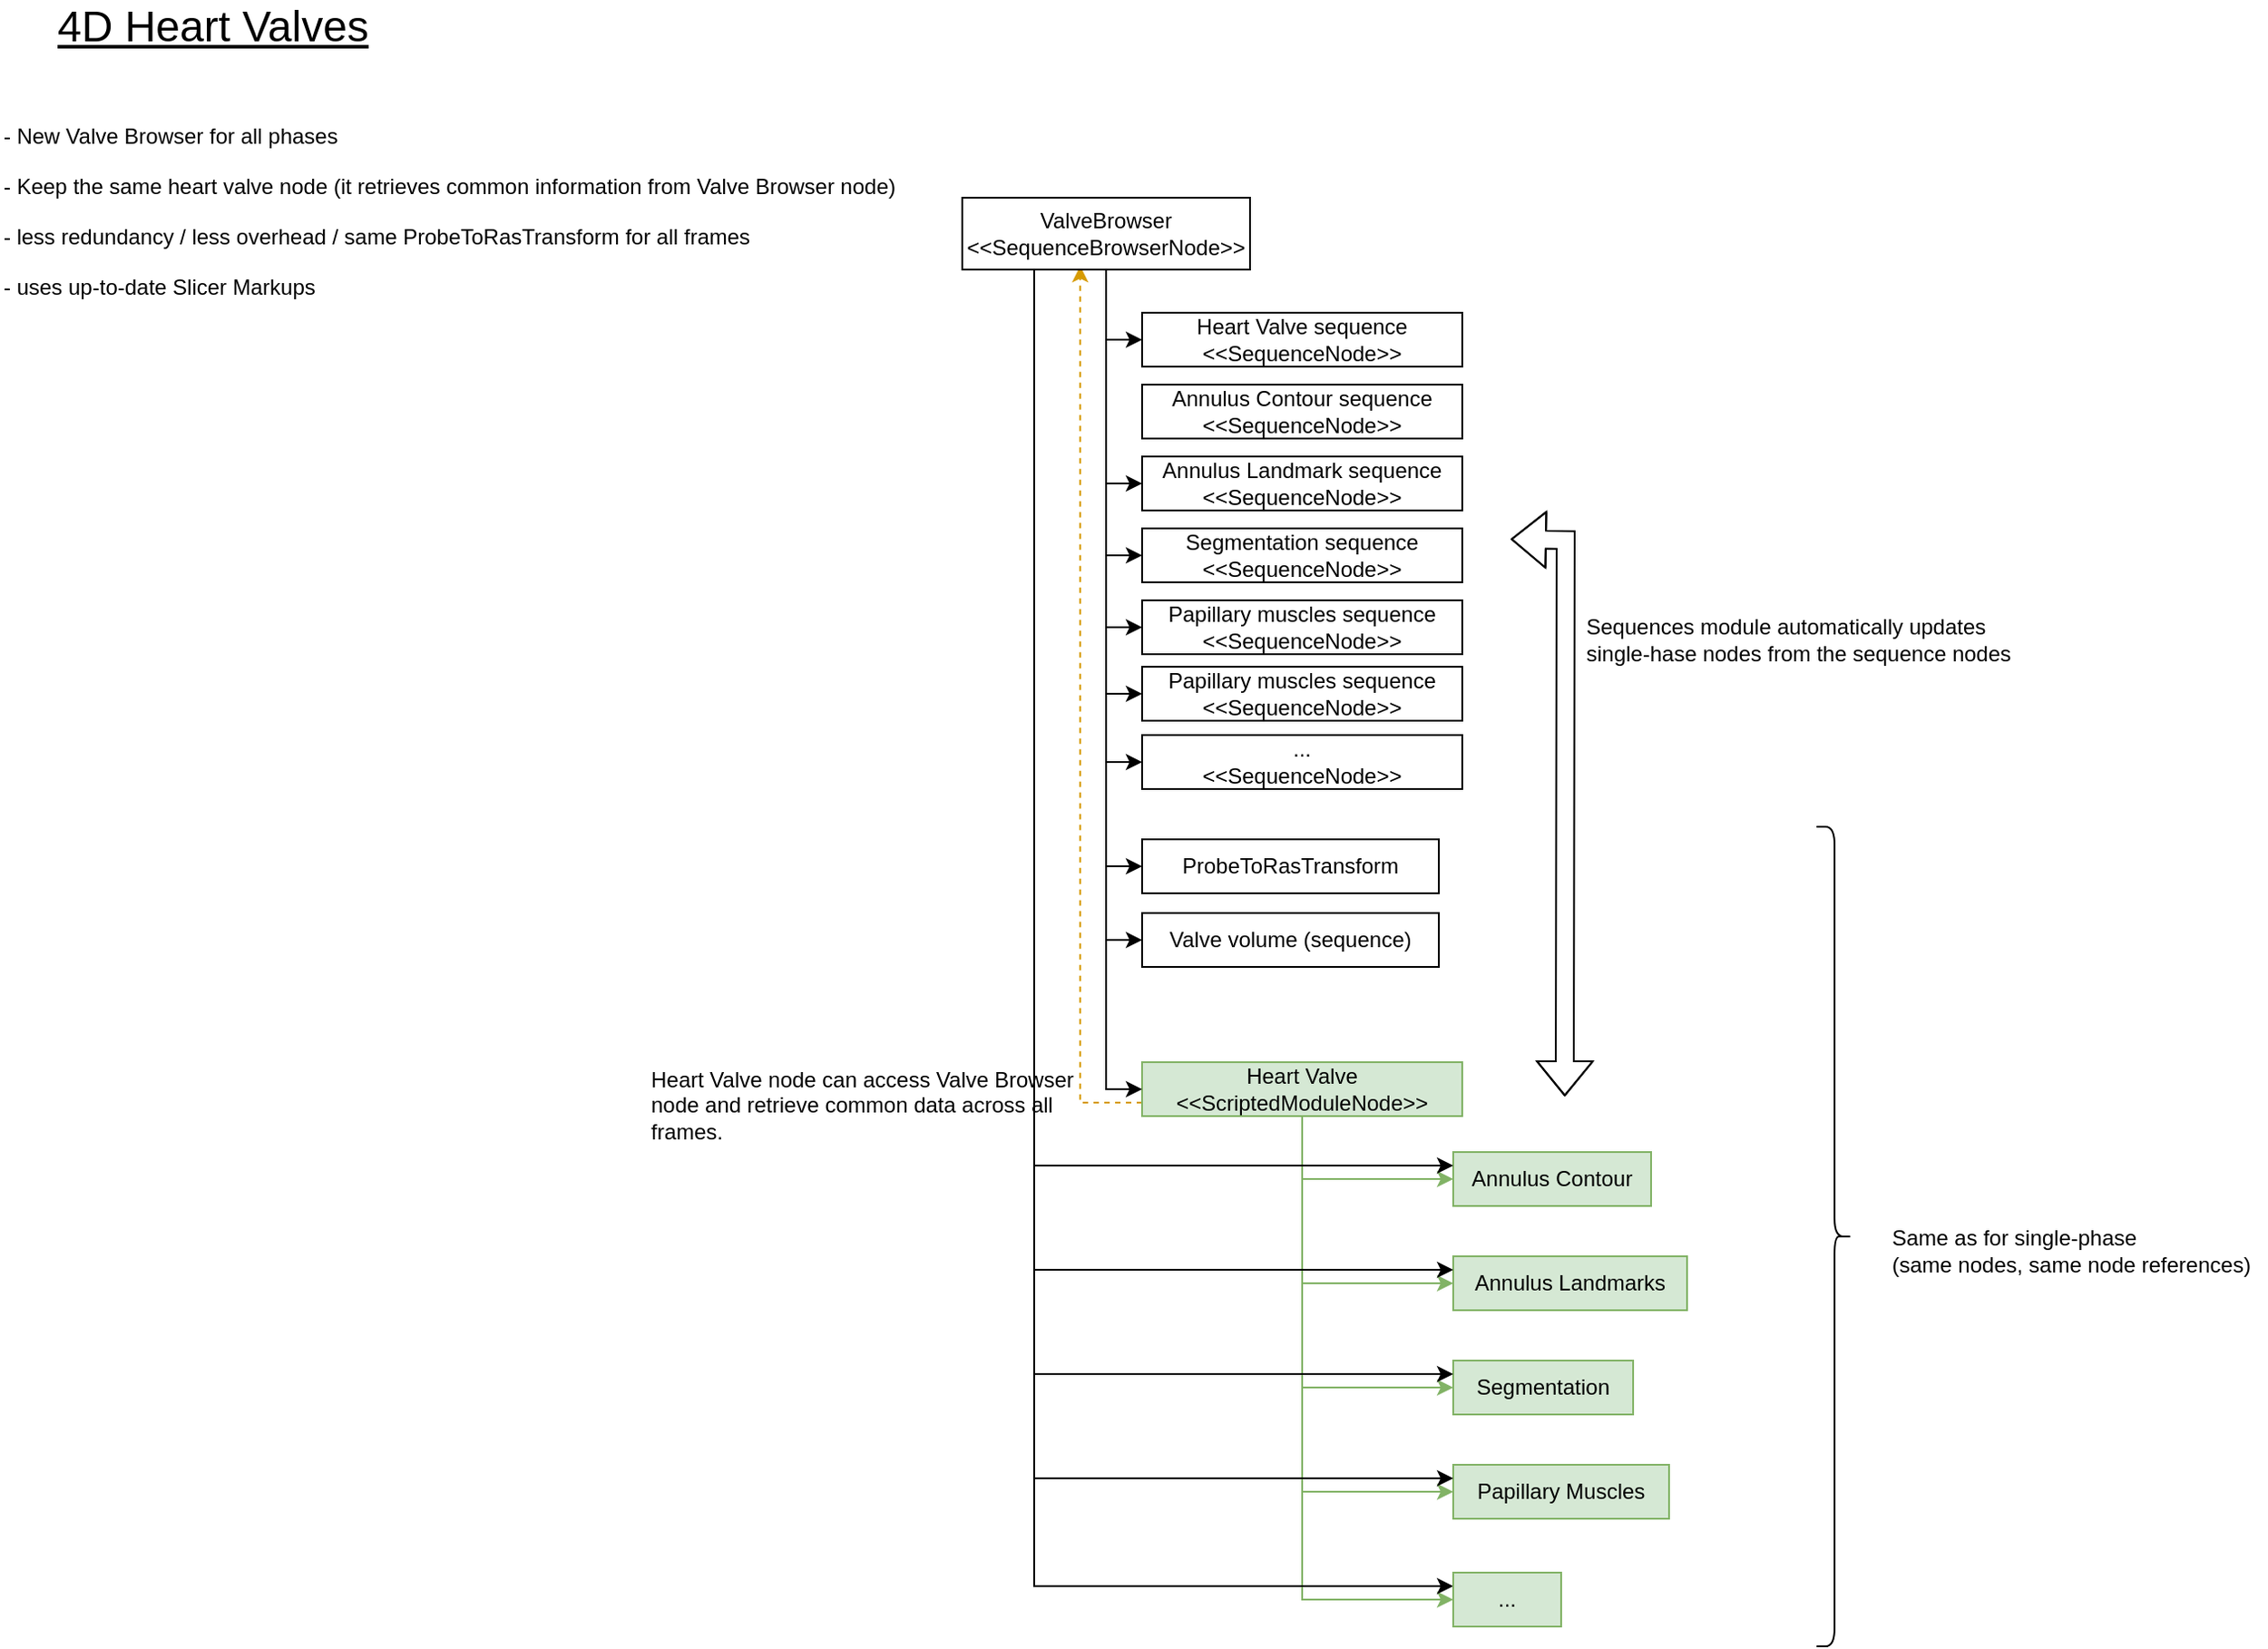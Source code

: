 <mxfile version="21.2.3" type="device">
  <diagram id="C5RBs43oDa-KdzZeNtuy" name="Page-1">
    <mxGraphModel dx="913" dy="711" grid="1" gridSize="10" guides="1" tooltips="1" connect="1" arrows="1" fold="1" page="1" pageScale="1" pageWidth="1920" pageHeight="1200" math="0" shadow="0">
      <root>
        <mxCell id="WIyWlLk6GJQsqaUBKTNV-0" />
        <mxCell id="WIyWlLk6GJQsqaUBKTNV-1" parent="WIyWlLk6GJQsqaUBKTNV-0" />
        <mxCell id="TXWLkSLQBE8h616JJge0-0" value="Papillary Muscles" style="rounded=0;whiteSpace=wrap;html=1;fillColor=#d5e8d4;strokeColor=#82b366;" parent="WIyWlLk6GJQsqaUBKTNV-1" vertex="1">
          <mxGeometry x="828" y="855" width="120" height="30" as="geometry" />
        </mxCell>
        <mxCell id="TXWLkSLQBE8h616JJge0-1" value="Segmentation" style="whiteSpace=wrap;html=1;fillColor=#d5e8d4;strokeColor=#82b366;" parent="WIyWlLk6GJQsqaUBKTNV-1" vertex="1">
          <mxGeometry x="828" y="797" width="100" height="30" as="geometry" />
        </mxCell>
        <mxCell id="TXWLkSLQBE8h616JJge0-2" value="Annulus Contour" style="whiteSpace=wrap;html=1;fillColor=#d5e8d4;strokeColor=#82b366;" parent="WIyWlLk6GJQsqaUBKTNV-1" vertex="1">
          <mxGeometry x="828" y="681" width="110" height="30" as="geometry" />
        </mxCell>
        <mxCell id="TXWLkSLQBE8h616JJge0-3" value="Annulus Landmarks" style="whiteSpace=wrap;html=1;fillColor=#d5e8d4;strokeColor=#82b366;" parent="WIyWlLk6GJQsqaUBKTNV-1" vertex="1">
          <mxGeometry x="828" y="739" width="130" height="30" as="geometry" />
        </mxCell>
        <mxCell id="TXWLkSLQBE8h616JJge0-5" value="ProbeToRasTransform" style="whiteSpace=wrap;html=1;" parent="WIyWlLk6GJQsqaUBKTNV-1" vertex="1">
          <mxGeometry x="655" y="507" width="165" height="30" as="geometry" />
        </mxCell>
        <mxCell id="TXWLkSLQBE8h616JJge0-10" style="edgeStyle=orthogonalEdgeStyle;rounded=0;orthogonalLoop=1;jettySize=auto;html=1;entryX=0;entryY=0.5;entryDx=0;entryDy=0;exitX=0.5;exitY=1;exitDx=0;exitDy=0;fillColor=#d5e8d4;strokeColor=#82b366;" parent="WIyWlLk6GJQsqaUBKTNV-1" source="TXWLkSLQBE8h616JJge0-6" target="TXWLkSLQBE8h616JJge0-2" edge="1">
          <mxGeometry relative="1" as="geometry" />
        </mxCell>
        <mxCell id="TXWLkSLQBE8h616JJge0-11" style="edgeStyle=orthogonalEdgeStyle;rounded=0;orthogonalLoop=1;jettySize=auto;html=1;entryX=0;entryY=0.5;entryDx=0;entryDy=0;exitX=0.5;exitY=1;exitDx=0;exitDy=0;fillColor=#d5e8d4;strokeColor=#82b366;" parent="WIyWlLk6GJQsqaUBKTNV-1" source="TXWLkSLQBE8h616JJge0-6" target="TXWLkSLQBE8h616JJge0-3" edge="1">
          <mxGeometry relative="1" as="geometry" />
        </mxCell>
        <mxCell id="TXWLkSLQBE8h616JJge0-12" style="edgeStyle=orthogonalEdgeStyle;rounded=0;orthogonalLoop=1;jettySize=auto;html=1;entryX=0;entryY=0.5;entryDx=0;entryDy=0;exitX=0.5;exitY=1;exitDx=0;exitDy=0;fillColor=#d5e8d4;strokeColor=#82b366;" parent="WIyWlLk6GJQsqaUBKTNV-1" source="TXWLkSLQBE8h616JJge0-6" target="TXWLkSLQBE8h616JJge0-1" edge="1">
          <mxGeometry relative="1" as="geometry" />
        </mxCell>
        <mxCell id="TXWLkSLQBE8h616JJge0-13" style="edgeStyle=orthogonalEdgeStyle;rounded=0;orthogonalLoop=1;jettySize=auto;html=1;entryX=0;entryY=0.5;entryDx=0;entryDy=0;exitX=0.5;exitY=1;exitDx=0;exitDy=0;fillColor=#d5e8d4;strokeColor=#82b366;" parent="WIyWlLk6GJQsqaUBKTNV-1" source="TXWLkSLQBE8h616JJge0-6" target="TXWLkSLQBE8h616JJge0-0" edge="1">
          <mxGeometry relative="1" as="geometry" />
        </mxCell>
        <mxCell id="TXWLkSLQBE8h616JJge0-28" style="edgeStyle=orthogonalEdgeStyle;rounded=0;orthogonalLoop=1;jettySize=auto;html=1;entryX=0;entryY=0.5;entryDx=0;entryDy=0;fontSize=12;fillColor=#d5e8d4;strokeColor=#82b366;" parent="WIyWlLk6GJQsqaUBKTNV-1" source="TXWLkSLQBE8h616JJge0-6" target="TXWLkSLQBE8h616JJge0-27" edge="1">
          <mxGeometry relative="1" as="geometry" />
        </mxCell>
        <mxCell id="H9eetDiQkNHxvuzKdJjU-31" style="rounded=0;orthogonalLoop=1;jettySize=auto;html=1;exitX=0;exitY=0.75;exitDx=0;exitDy=0;entryX=0.41;entryY=0.951;entryDx=0;entryDy=0;dashed=1;entryPerimeter=0;edgeStyle=orthogonalEdgeStyle;fillColor=#ffe6cc;strokeColor=#d79b00;" parent="WIyWlLk6GJQsqaUBKTNV-1" source="TXWLkSLQBE8h616JJge0-6" target="TXWLkSLQBE8h616JJge0-14" edge="1">
          <mxGeometry relative="1" as="geometry" />
        </mxCell>
        <mxCell id="TXWLkSLQBE8h616JJge0-6" value="Heart Valve&lt;br&gt;&amp;lt;&amp;lt;ScriptedModuleNode&amp;gt;&amp;gt;" style="whiteSpace=wrap;html=1;fillColor=#d5e8d4;strokeColor=#82b366;" parent="WIyWlLk6GJQsqaUBKTNV-1" vertex="1">
          <mxGeometry x="655" y="631" width="178" height="30" as="geometry" />
        </mxCell>
        <mxCell id="TXWLkSLQBE8h616JJge0-16" style="edgeStyle=orthogonalEdgeStyle;rounded=0;orthogonalLoop=1;jettySize=auto;html=1;entryX=0;entryY=0.5;entryDx=0;entryDy=0;" parent="WIyWlLk6GJQsqaUBKTNV-1" source="TXWLkSLQBE8h616JJge0-14" target="TXWLkSLQBE8h616JJge0-5" edge="1">
          <mxGeometry relative="1" as="geometry" />
        </mxCell>
        <mxCell id="TXWLkSLQBE8h616JJge0-60" style="edgeStyle=orthogonalEdgeStyle;rounded=0;orthogonalLoop=1;jettySize=auto;html=1;entryX=0;entryY=0.5;entryDx=0;entryDy=0;fontSize=12;" parent="WIyWlLk6GJQsqaUBKTNV-1" source="TXWLkSLQBE8h616JJge0-14" target="TXWLkSLQBE8h616JJge0-59" edge="1">
          <mxGeometry relative="1" as="geometry" />
        </mxCell>
        <mxCell id="TXWLkSLQBE8h616JJge0-61" style="edgeStyle=orthogonalEdgeStyle;rounded=0;orthogonalLoop=1;jettySize=auto;html=1;entryX=0;entryY=0.5;entryDx=0;entryDy=0;fontSize=12;exitX=0.5;exitY=1;exitDx=0;exitDy=0;" parent="WIyWlLk6GJQsqaUBKTNV-1" source="TXWLkSLQBE8h616JJge0-14" target="TXWLkSLQBE8h616JJge0-6" edge="1">
          <mxGeometry relative="1" as="geometry">
            <mxPoint x="690" y="340" as="sourcePoint" />
          </mxGeometry>
        </mxCell>
        <mxCell id="H9eetDiQkNHxvuzKdJjU-3" style="edgeStyle=orthogonalEdgeStyle;rounded=0;orthogonalLoop=1;jettySize=auto;html=1;exitX=0.5;exitY=1;exitDx=0;exitDy=0;entryX=0;entryY=0.5;entryDx=0;entryDy=0;" parent="WIyWlLk6GJQsqaUBKTNV-1" source="TXWLkSLQBE8h616JJge0-14" target="H9eetDiQkNHxvuzKdJjU-4" edge="1">
          <mxGeometry relative="1" as="geometry">
            <mxPoint x="570" y="370" as="targetPoint" />
          </mxGeometry>
        </mxCell>
        <mxCell id="H9eetDiQkNHxvuzKdJjU-9" style="edgeStyle=orthogonalEdgeStyle;rounded=0;orthogonalLoop=1;jettySize=auto;html=1;exitX=0.5;exitY=1;exitDx=0;exitDy=0;entryX=0;entryY=0.5;entryDx=0;entryDy=0;" parent="WIyWlLk6GJQsqaUBKTNV-1" source="TXWLkSLQBE8h616JJge0-14" target="H9eetDiQkNHxvuzKdJjU-6" edge="1">
          <mxGeometry relative="1" as="geometry" />
        </mxCell>
        <mxCell id="H9eetDiQkNHxvuzKdJjU-10" style="edgeStyle=orthogonalEdgeStyle;rounded=0;orthogonalLoop=1;jettySize=auto;html=1;exitX=0.5;exitY=1;exitDx=0;exitDy=0;entryX=0;entryY=0.5;entryDx=0;entryDy=0;" parent="WIyWlLk6GJQsqaUBKTNV-1" source="TXWLkSLQBE8h616JJge0-14" target="H9eetDiQkNHxvuzKdJjU-7" edge="1">
          <mxGeometry relative="1" as="geometry" />
        </mxCell>
        <mxCell id="H9eetDiQkNHxvuzKdJjU-11" style="edgeStyle=orthogonalEdgeStyle;rounded=0;orthogonalLoop=1;jettySize=auto;html=1;exitX=0.5;exitY=1;exitDx=0;exitDy=0;entryX=0;entryY=0.5;entryDx=0;entryDy=0;" parent="WIyWlLk6GJQsqaUBKTNV-1" source="TXWLkSLQBE8h616JJge0-14" target="H9eetDiQkNHxvuzKdJjU-8" edge="1">
          <mxGeometry relative="1" as="geometry" />
        </mxCell>
        <mxCell id="H9eetDiQkNHxvuzKdJjU-12" style="edgeStyle=orthogonalEdgeStyle;rounded=0;orthogonalLoop=1;jettySize=auto;html=1;exitX=0.25;exitY=1;exitDx=0;exitDy=0;entryX=0;entryY=0.25;entryDx=0;entryDy=0;" parent="WIyWlLk6GJQsqaUBKTNV-1" source="TXWLkSLQBE8h616JJge0-14" target="TXWLkSLQBE8h616JJge0-2" edge="1">
          <mxGeometry relative="1" as="geometry" />
        </mxCell>
        <mxCell id="H9eetDiQkNHxvuzKdJjU-13" style="edgeStyle=orthogonalEdgeStyle;rounded=0;orthogonalLoop=1;jettySize=auto;html=1;exitX=0.25;exitY=1;exitDx=0;exitDy=0;entryX=0;entryY=0.25;entryDx=0;entryDy=0;" parent="WIyWlLk6GJQsqaUBKTNV-1" source="TXWLkSLQBE8h616JJge0-14" target="TXWLkSLQBE8h616JJge0-3" edge="1">
          <mxGeometry relative="1" as="geometry" />
        </mxCell>
        <mxCell id="H9eetDiQkNHxvuzKdJjU-14" style="edgeStyle=orthogonalEdgeStyle;rounded=0;orthogonalLoop=1;jettySize=auto;html=1;exitX=0.25;exitY=1;exitDx=0;exitDy=0;entryX=0;entryY=0.25;entryDx=0;entryDy=0;" parent="WIyWlLk6GJQsqaUBKTNV-1" source="TXWLkSLQBE8h616JJge0-14" target="TXWLkSLQBE8h616JJge0-1" edge="1">
          <mxGeometry relative="1" as="geometry" />
        </mxCell>
        <mxCell id="H9eetDiQkNHxvuzKdJjU-15" style="edgeStyle=orthogonalEdgeStyle;rounded=0;orthogonalLoop=1;jettySize=auto;html=1;exitX=0.25;exitY=1;exitDx=0;exitDy=0;entryX=0;entryY=0.25;entryDx=0;entryDy=0;" parent="WIyWlLk6GJQsqaUBKTNV-1" source="TXWLkSLQBE8h616JJge0-14" target="TXWLkSLQBE8h616JJge0-0" edge="1">
          <mxGeometry relative="1" as="geometry" />
        </mxCell>
        <mxCell id="H9eetDiQkNHxvuzKdJjU-16" style="edgeStyle=orthogonalEdgeStyle;rounded=0;orthogonalLoop=1;jettySize=auto;html=1;exitX=0.25;exitY=1;exitDx=0;exitDy=0;entryX=0;entryY=0.25;entryDx=0;entryDy=0;" parent="WIyWlLk6GJQsqaUBKTNV-1" source="TXWLkSLQBE8h616JJge0-14" target="TXWLkSLQBE8h616JJge0-27" edge="1">
          <mxGeometry relative="1" as="geometry" />
        </mxCell>
        <mxCell id="H9eetDiQkNHxvuzKdJjU-23" style="edgeStyle=orthogonalEdgeStyle;rounded=0;orthogonalLoop=1;jettySize=auto;html=1;exitX=0.5;exitY=1;exitDx=0;exitDy=0;entryX=0;entryY=0.5;entryDx=0;entryDy=0;" parent="WIyWlLk6GJQsqaUBKTNV-1" source="TXWLkSLQBE8h616JJge0-14" target="H9eetDiQkNHxvuzKdJjU-22" edge="1">
          <mxGeometry relative="1" as="geometry" />
        </mxCell>
        <mxCell id="H9eetDiQkNHxvuzKdJjU-35" style="edgeStyle=orthogonalEdgeStyle;rounded=0;orthogonalLoop=1;jettySize=auto;html=1;exitX=0.5;exitY=1;exitDx=0;exitDy=0;entryX=0;entryY=0.5;entryDx=0;entryDy=0;" parent="WIyWlLk6GJQsqaUBKTNV-1" source="TXWLkSLQBE8h616JJge0-14" target="H9eetDiQkNHxvuzKdJjU-34" edge="1">
          <mxGeometry relative="1" as="geometry" />
        </mxCell>
        <mxCell id="TXWLkSLQBE8h616JJge0-14" value="ValveBrowser&lt;br&gt;&amp;lt;&amp;lt;SequenceBrowserNode&amp;gt;&amp;gt;&lt;span style=&quot;color: rgba(0, 0, 0, 0); font-family: monospace; font-size: 0px; text-align: start;&quot;&gt;%3CmxGraphModel%3E%3Croot%3E%3CmxCell%20id%3D%220%22%2F%3E%3CmxCell%20id%3D%221%22%20parent%3D%220%22%2F%3E%3CmxCell%20id%3D%222%22%20value%3D%22ScriptedModuleNode%22%20style%3D%22whiteSpace%3Dwrap%3Bhtml%3D1%3B%22%20vertex%3D%221%22%20parent%3D%221%22%3E%3CmxGeometry%20x%3D%22690%22%20y%3D%22405%22%20width%3D%22120%22%20height%3D%2260%22%20as%3D%22geometry%22%2F%3E%3C%2FmxCell%3E%3C%2Froot%3E%3C%2FmxGraphModel%3ES&lt;/span&gt;" style="whiteSpace=wrap;html=1;" parent="WIyWlLk6GJQsqaUBKTNV-1" vertex="1">
          <mxGeometry x="555" y="150" width="160" height="40" as="geometry" />
        </mxCell>
        <mxCell id="TXWLkSLQBE8h616JJge0-19" value="Same as for single-phase&lt;br&gt;(same nodes, same node references)" style="text;html=1;strokeColor=none;fillColor=none;align=left;verticalAlign=middle;whiteSpace=wrap;rounded=0;" parent="WIyWlLk6GJQsqaUBKTNV-1" vertex="1">
          <mxGeometry x="1070" y="721" width="210" height="30" as="geometry" />
        </mxCell>
        <mxCell id="TXWLkSLQBE8h616JJge0-27" value="..." style="whiteSpace=wrap;html=1;fontSize=12;fillColor=#d5e8d4;strokeColor=#82b366;" parent="WIyWlLk6GJQsqaUBKTNV-1" vertex="1">
          <mxGeometry x="828" y="915" width="60" height="30" as="geometry" />
        </mxCell>
        <mxCell id="TXWLkSLQBE8h616JJge0-59" value="Valve volume (sequence)" style="whiteSpace=wrap;html=1;fontSize=12;" parent="WIyWlLk6GJQsqaUBKTNV-1" vertex="1">
          <mxGeometry x="655" y="548" width="165" height="30" as="geometry" />
        </mxCell>
        <mxCell id="TXWLkSLQBE8h616JJge0-63" value="4D Heart Valves" style="text;html=1;strokeColor=none;fillColor=none;align=left;verticalAlign=middle;whiteSpace=wrap;rounded=0;fontSize=24;fontStyle=4" parent="WIyWlLk6GJQsqaUBKTNV-1" vertex="1">
          <mxGeometry x="50" y="40" width="260" height="30" as="geometry" />
        </mxCell>
        <mxCell id="TXWLkSLQBE8h616JJge0-72" value="&lt;p style=&quot;line-height: 100%;&quot;&gt;&lt;font style=&quot;font-size: 12px;&quot;&gt;- New&lt;span style=&quot;text-align: center;&quot;&gt;&amp;nbsp;Valve Browser for all phases&lt;br&gt;- Keep the same heart valve node (it retrieves common information from Valve Browser node)&lt;br&gt;&lt;/span&gt;- less redundancy / less overhead / same ProbeToRasTransform for all frames&lt;br&gt;- uses up-to-date Slicer Markups&lt;br&gt;&lt;/font&gt;&lt;/p&gt;" style="text;html=1;align=left;verticalAlign=middle;resizable=0;points=[];autosize=1;strokeColor=none;fillColor=none;fontSize=24;" parent="WIyWlLk6GJQsqaUBKTNV-1" vertex="1">
          <mxGeometry x="20" y="70" width="520" height="170" as="geometry" />
        </mxCell>
        <mxCell id="H9eetDiQkNHxvuzKdJjU-4" value="Heart Valve sequence&lt;br&gt;&amp;lt;&amp;lt;SequenceNode&amp;gt;&amp;gt;" style="whiteSpace=wrap;html=1;" parent="WIyWlLk6GJQsqaUBKTNV-1" vertex="1">
          <mxGeometry x="655" y="214" width="178" height="30" as="geometry" />
        </mxCell>
        <mxCell id="H9eetDiQkNHxvuzKdJjU-5" value="Annulus Contour sequence&lt;br&gt;&amp;lt;&amp;lt;SequenceNode&amp;gt;&amp;gt;" style="whiteSpace=wrap;html=1;" parent="WIyWlLk6GJQsqaUBKTNV-1" vertex="1">
          <mxGeometry x="655" y="254" width="178" height="30" as="geometry" />
        </mxCell>
        <mxCell id="H9eetDiQkNHxvuzKdJjU-6" value="Annulus Landmark sequence&lt;br&gt;&amp;lt;&amp;lt;SequenceNode&amp;gt;&amp;gt;" style="whiteSpace=wrap;html=1;" parent="WIyWlLk6GJQsqaUBKTNV-1" vertex="1">
          <mxGeometry x="655" y="294" width="178" height="30" as="geometry" />
        </mxCell>
        <mxCell id="H9eetDiQkNHxvuzKdJjU-7" value="Segmentation sequence&lt;br&gt;&amp;lt;&amp;lt;SequenceNode&amp;gt;&amp;gt;" style="whiteSpace=wrap;html=1;" parent="WIyWlLk6GJQsqaUBKTNV-1" vertex="1">
          <mxGeometry x="655" y="334" width="178" height="30" as="geometry" />
        </mxCell>
        <mxCell id="H9eetDiQkNHxvuzKdJjU-8" value="Papillary muscles sequence&lt;br&gt;&amp;lt;&amp;lt;SequenceNode&amp;gt;&amp;gt;" style="whiteSpace=wrap;html=1;" parent="WIyWlLk6GJQsqaUBKTNV-1" vertex="1">
          <mxGeometry x="655" y="374" width="178" height="30" as="geometry" />
        </mxCell>
        <mxCell id="H9eetDiQkNHxvuzKdJjU-22" value="Papillary muscles sequence&lt;br&gt;&amp;lt;&amp;lt;SequenceNode&amp;gt;&amp;gt;" style="whiteSpace=wrap;html=1;" parent="WIyWlLk6GJQsqaUBKTNV-1" vertex="1">
          <mxGeometry x="655" y="411" width="178" height="30" as="geometry" />
        </mxCell>
        <mxCell id="H9eetDiQkNHxvuzKdJjU-26" value="" style="shape=curlyBracket;whiteSpace=wrap;html=1;rounded=1;flipH=1;labelPosition=right;verticalLabelPosition=middle;align=left;verticalAlign=middle;" parent="WIyWlLk6GJQsqaUBKTNV-1" vertex="1">
          <mxGeometry x="1030" y="500" width="20" height="456" as="geometry" />
        </mxCell>
        <mxCell id="H9eetDiQkNHxvuzKdJjU-27" value="Sequences module automatically updates single-hase nodes from the sequence nodes" style="text;html=1;strokeColor=none;fillColor=none;align=left;verticalAlign=middle;whiteSpace=wrap;rounded=0;" parent="WIyWlLk6GJQsqaUBKTNV-1" vertex="1">
          <mxGeometry x="900" y="381" width="250" height="30" as="geometry" />
        </mxCell>
        <mxCell id="H9eetDiQkNHxvuzKdJjU-33" value="" style="shape=flexArrow;endArrow=classic;startArrow=classic;html=1;rounded=0;edgeStyle=orthogonalEdgeStyle;" parent="WIyWlLk6GJQsqaUBKTNV-1" edge="1">
          <mxGeometry width="100" height="100" relative="1" as="geometry">
            <mxPoint x="860" y="340" as="sourcePoint" />
            <mxPoint x="890" y="650" as="targetPoint" />
          </mxGeometry>
        </mxCell>
        <mxCell id="H9eetDiQkNHxvuzKdJjU-34" value="...&lt;br&gt;&amp;lt;&amp;lt;SequenceNode&amp;gt;&amp;gt;" style="whiteSpace=wrap;html=1;" parent="WIyWlLk6GJQsqaUBKTNV-1" vertex="1">
          <mxGeometry x="655" y="449" width="178" height="30" as="geometry" />
        </mxCell>
        <mxCell id="H9eetDiQkNHxvuzKdJjU-38" value="Heart Valve node can access Valve Browser node and retrieve common data across all frames." style="text;html=1;strokeColor=none;fillColor=none;align=left;verticalAlign=middle;whiteSpace=wrap;rounded=0;" parent="WIyWlLk6GJQsqaUBKTNV-1" vertex="1">
          <mxGeometry x="380" y="640" width="250" height="30" as="geometry" />
        </mxCell>
      </root>
    </mxGraphModel>
  </diagram>
</mxfile>
